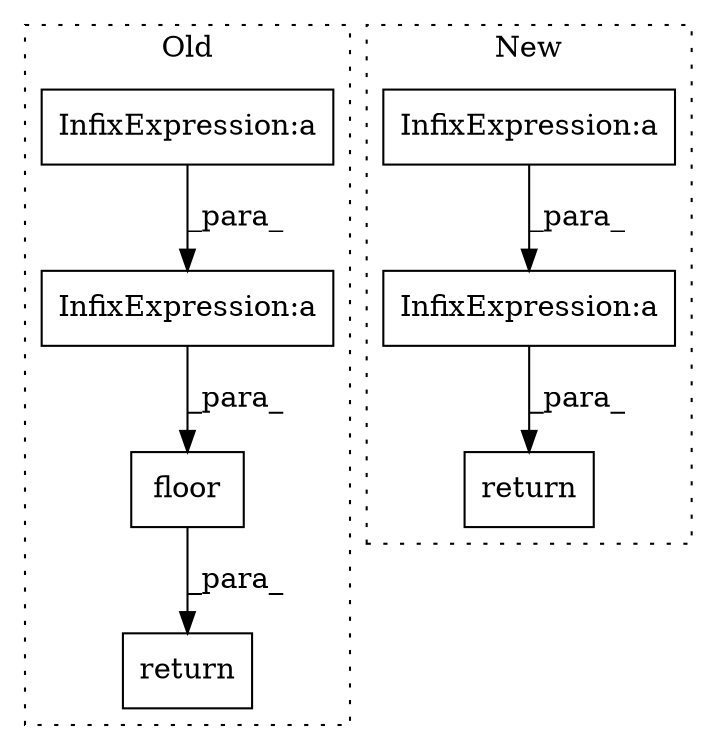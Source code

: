 digraph G {
subgraph cluster0 {
1 [label="floor" a="32" s="1014,1095" l="6,1" shape="box"];
3 [label="return" a="41" s="1001" l="7" shape="box"];
4 [label="InfixExpression:a" a="27" s="1048" l="3" shape="box"];
5 [label="InfixExpression:a" a="27" s="1027" l="3" shape="box"];
label = "Old";
style="dotted";
}
subgraph cluster1 {
2 [label="return" a="41" s="1189" l="7" shape="box"];
6 [label="InfixExpression:a" a="27" s="1230" l="3" shape="box"];
7 [label="InfixExpression:a" a="27" s="1205" l="3" shape="box"];
label = "New";
style="dotted";
}
1 -> 3 [label="_para_"];
4 -> 5 [label="_para_"];
5 -> 1 [label="_para_"];
6 -> 2 [label="_para_"];
7 -> 6 [label="_para_"];
}